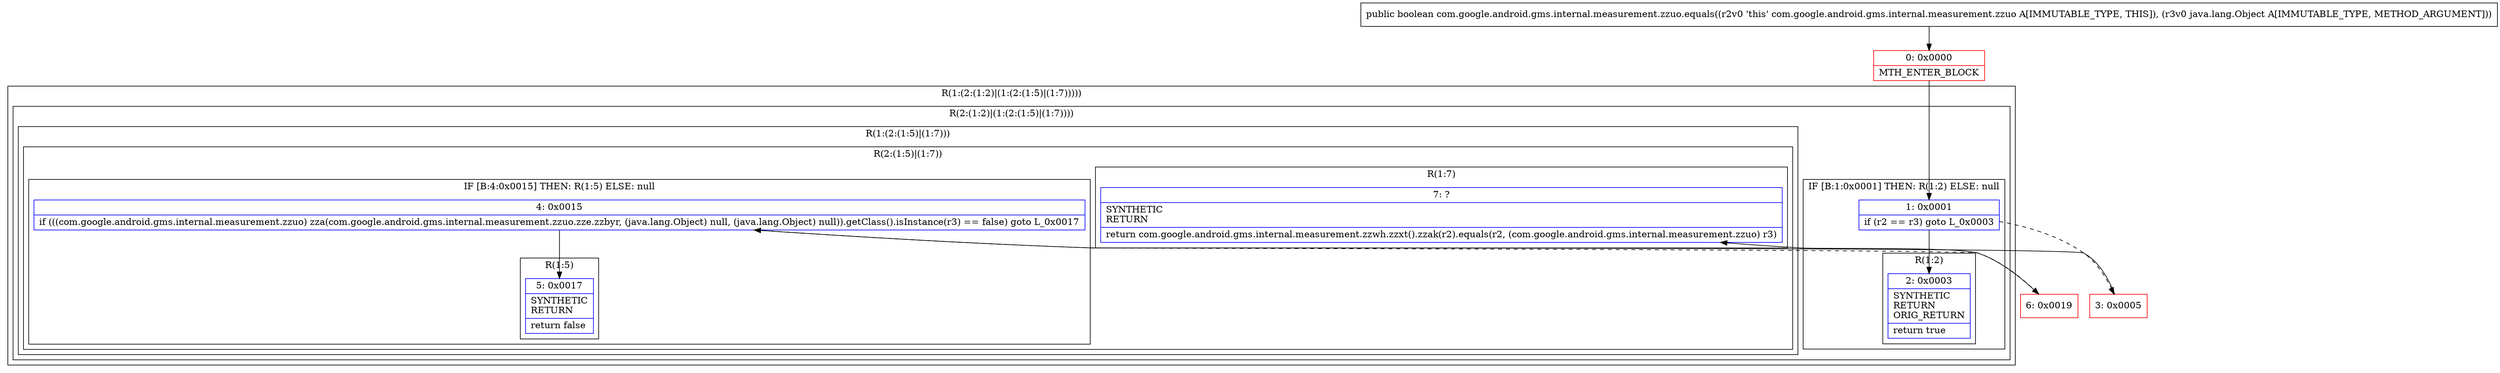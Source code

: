 digraph "CFG forcom.google.android.gms.internal.measurement.zzuo.equals(Ljava\/lang\/Object;)Z" {
subgraph cluster_Region_1317670642 {
label = "R(1:(2:(1:2)|(1:(2:(1:5)|(1:7)))))";
node [shape=record,color=blue];
subgraph cluster_Region_2097155538 {
label = "R(2:(1:2)|(1:(2:(1:5)|(1:7))))";
node [shape=record,color=blue];
subgraph cluster_IfRegion_1087672154 {
label = "IF [B:1:0x0001] THEN: R(1:2) ELSE: null";
node [shape=record,color=blue];
Node_1 [shape=record,label="{1\:\ 0x0001|if (r2 == r3) goto L_0x0003\l}"];
subgraph cluster_Region_2008271031 {
label = "R(1:2)";
node [shape=record,color=blue];
Node_2 [shape=record,label="{2\:\ 0x0003|SYNTHETIC\lRETURN\lORIG_RETURN\l|return true\l}"];
}
}
subgraph cluster_Region_1766892845 {
label = "R(1:(2:(1:5)|(1:7)))";
node [shape=record,color=blue];
subgraph cluster_Region_339958600 {
label = "R(2:(1:5)|(1:7))";
node [shape=record,color=blue];
subgraph cluster_IfRegion_1888069829 {
label = "IF [B:4:0x0015] THEN: R(1:5) ELSE: null";
node [shape=record,color=blue];
Node_4 [shape=record,label="{4\:\ 0x0015|if (((com.google.android.gms.internal.measurement.zzuo) zza(com.google.android.gms.internal.measurement.zzuo.zze.zzbyr, (java.lang.Object) null, (java.lang.Object) null)).getClass().isInstance(r3) == false) goto L_0x0017\l}"];
subgraph cluster_Region_429269011 {
label = "R(1:5)";
node [shape=record,color=blue];
Node_5 [shape=record,label="{5\:\ 0x0017|SYNTHETIC\lRETURN\l|return false\l}"];
}
}
subgraph cluster_Region_1963165633 {
label = "R(1:7)";
node [shape=record,color=blue];
Node_7 [shape=record,label="{7\:\ ?|SYNTHETIC\lRETURN\l|return com.google.android.gms.internal.measurement.zzwh.zzxt().zzak(r2).equals(r2, (com.google.android.gms.internal.measurement.zzuo) r3)\l}"];
}
}
}
}
}
Node_0 [shape=record,color=red,label="{0\:\ 0x0000|MTH_ENTER_BLOCK\l}"];
Node_3 [shape=record,color=red,label="{3\:\ 0x0005}"];
Node_6 [shape=record,color=red,label="{6\:\ 0x0019}"];
MethodNode[shape=record,label="{public boolean com.google.android.gms.internal.measurement.zzuo.equals((r2v0 'this' com.google.android.gms.internal.measurement.zzuo A[IMMUTABLE_TYPE, THIS]), (r3v0 java.lang.Object A[IMMUTABLE_TYPE, METHOD_ARGUMENT])) }"];
MethodNode -> Node_0;
Node_1 -> Node_2;
Node_1 -> Node_3[style=dashed];
Node_4 -> Node_5;
Node_4 -> Node_6[style=dashed];
Node_0 -> Node_1;
Node_3 -> Node_4;
Node_6 -> Node_7;
}

